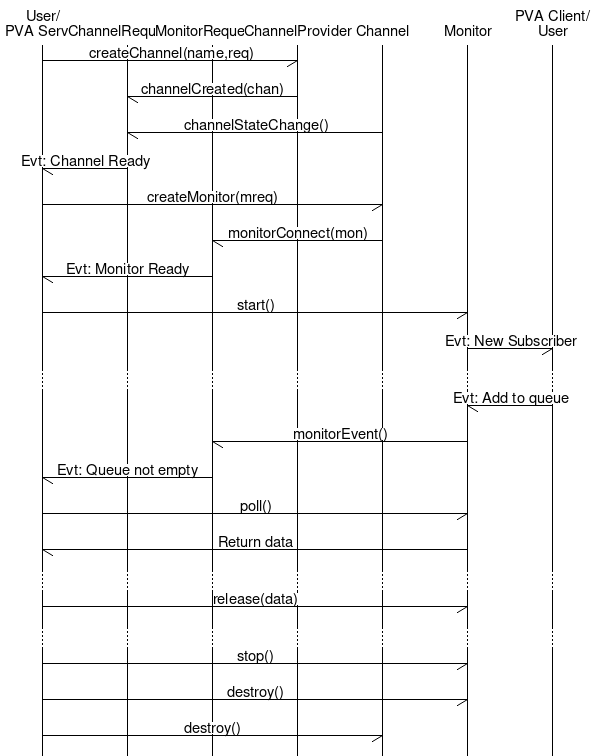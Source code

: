 msc {
  CLI [label="User/\nPVA Server"], CREQ [label="ChannelRequester"], MREQ [label="MonitorRequester"],
  PROV [label="ChannelProvider"], CHAN [label="Channel"], MON [label="Monitor"], SRV [label="PVA Client/\nUser"];

  CLI -> PROV [label="createChannel(name,req)"];
  CREQ <- PROV [label="channelCreated(chan)"];
  CREQ <- CHAN [label="channelStateChange()"];
  CLI <- CREQ [label="Evt: Channel Ready"];
  CLI -> CHAN [label="createMonitor(mreq)"];
  MREQ <- CHAN [label="monitorConnect(mon)"];
  CLI <- MREQ [label="Evt: Monitor Ready"];
  CLI -> MON [label="start()"];
  MON -> SRV [label="Evt: New Subscriber"];
  ...;
  MON <- SRV [label="Evt: Add to queue"];
  MREQ <- MON [label="monitorEvent()"];
  CLI <- MREQ [label="Evt: Queue not empty"];
  CLI -> MON [label="poll()"];
  CLI <- MON [label="Return data"];
  ...;
  CLI -> MON [label="release(data)"];
  ...;
  CLI -> MON [label="stop()"];
  CLI -> MON [label="destroy()"];
  CLI -> CHAN [label="destroy()"];
}

